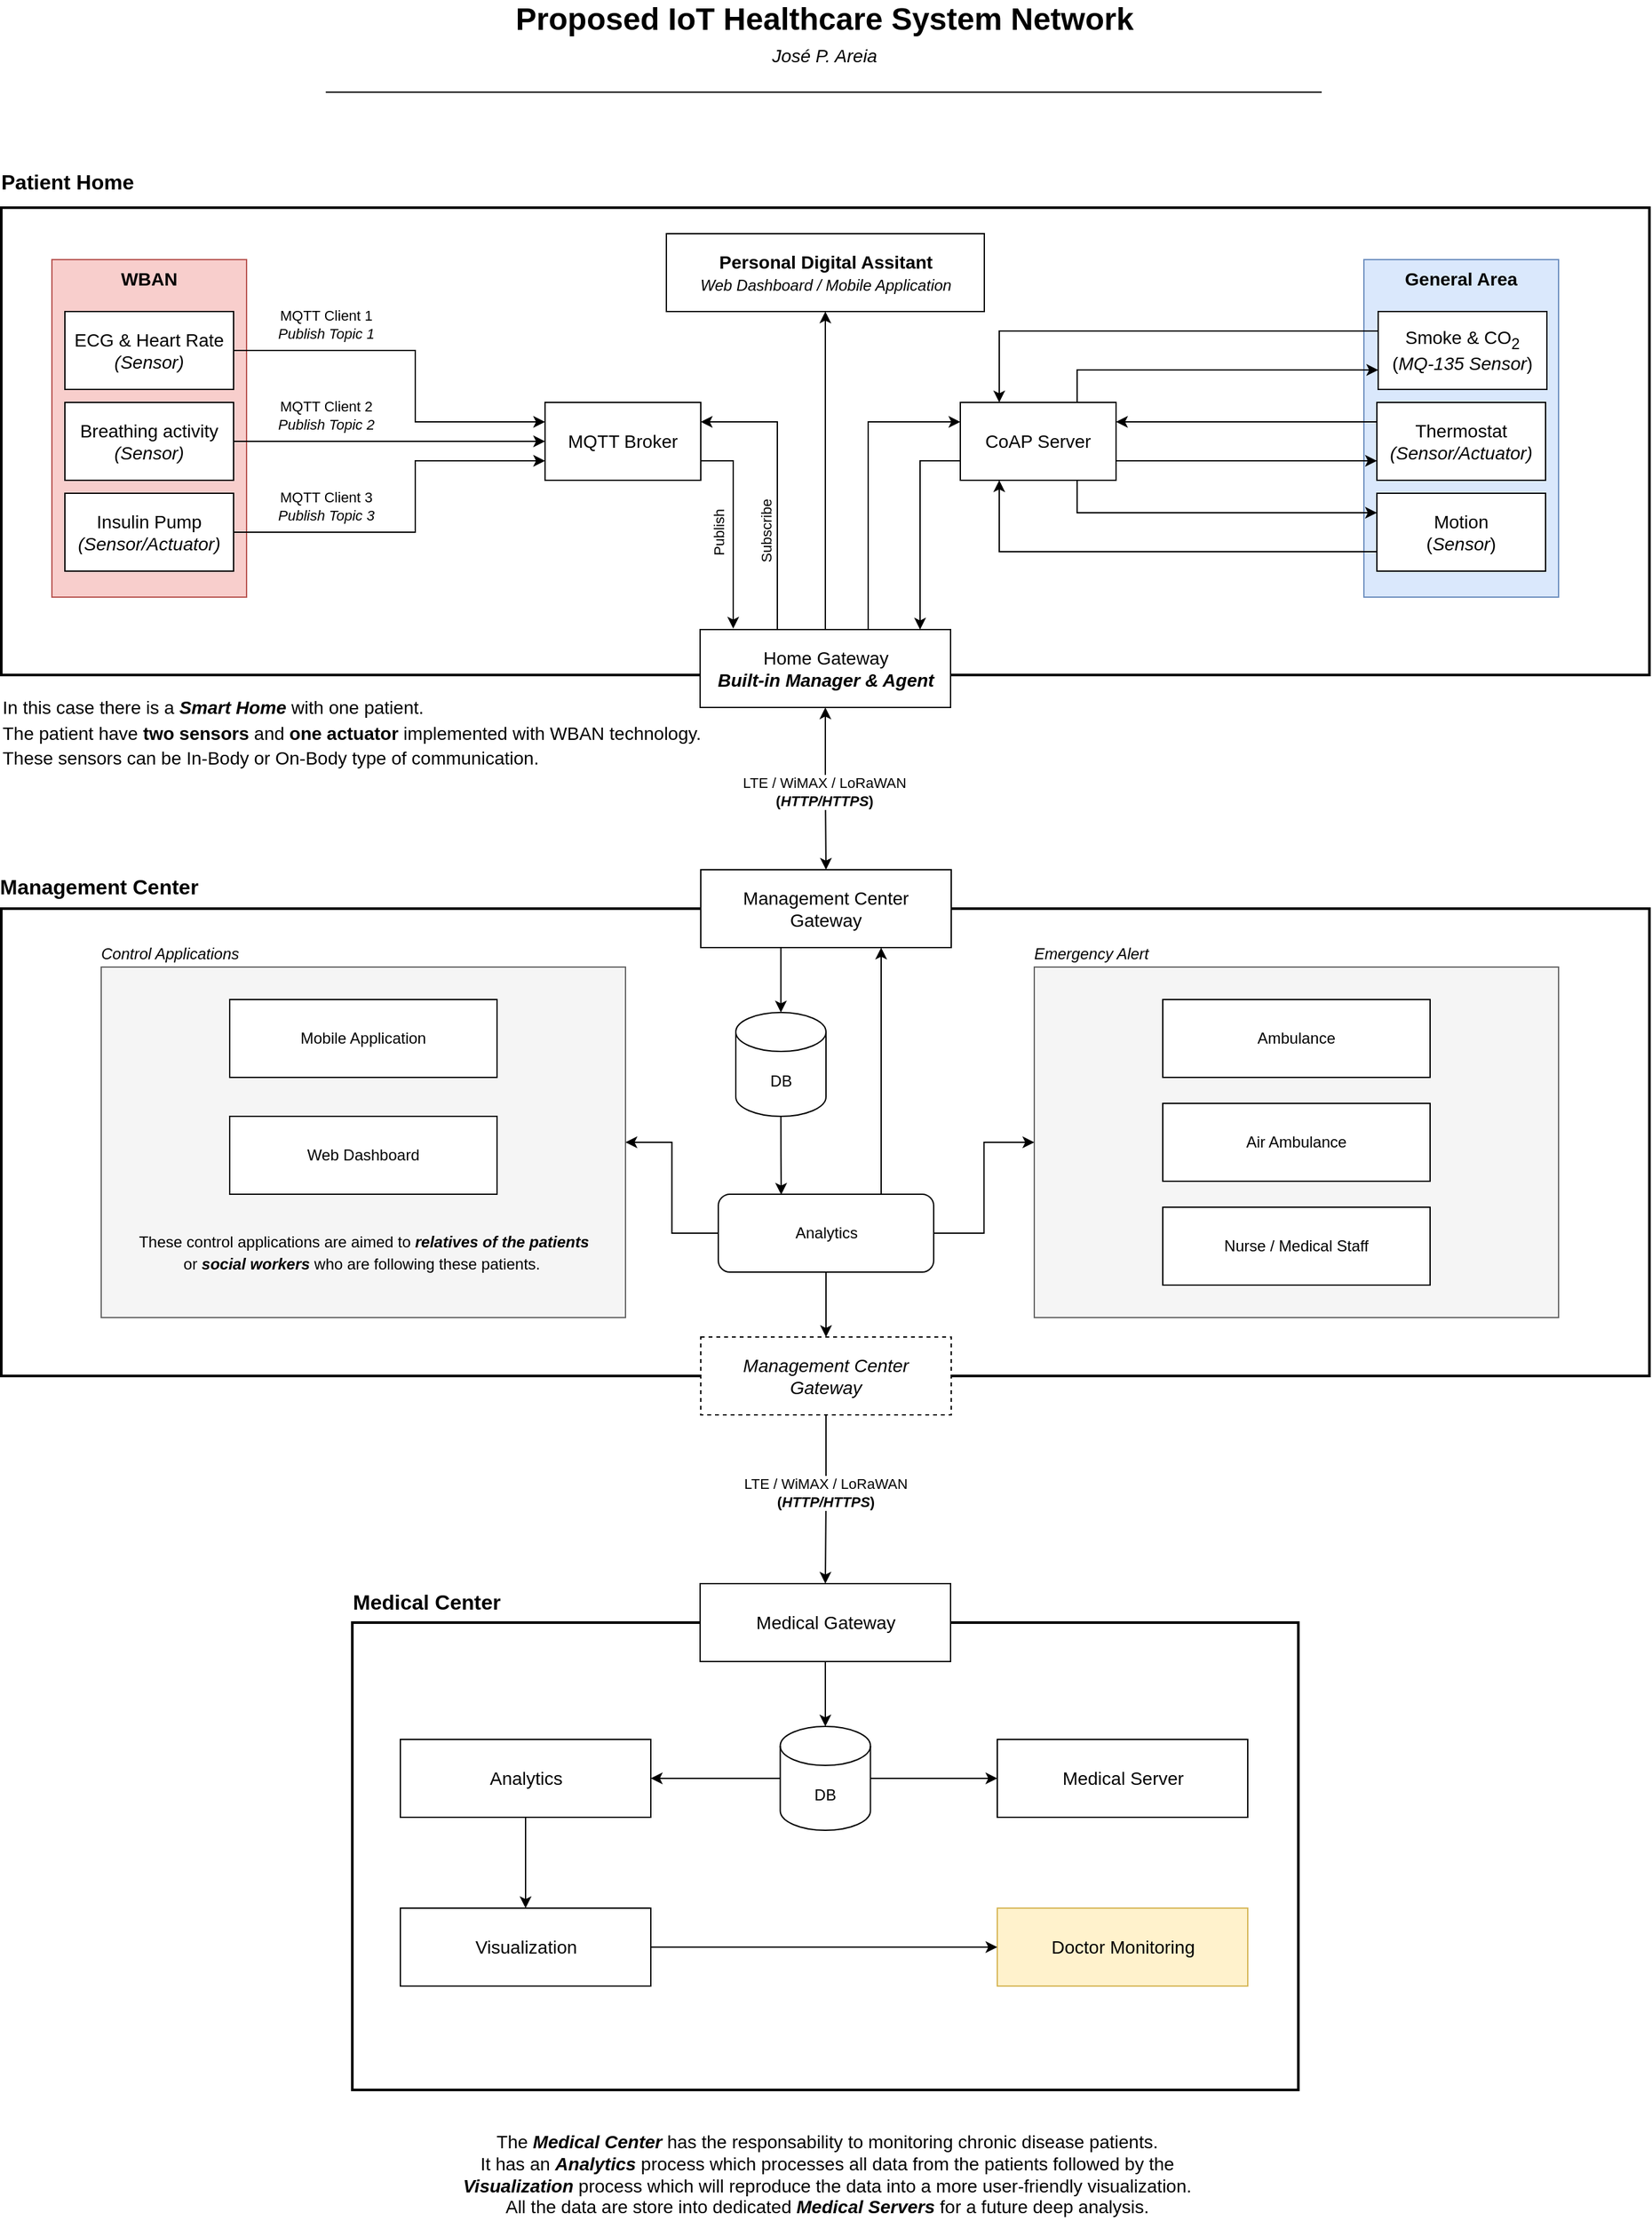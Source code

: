<mxfile version="17.4.2" type="device"><diagram id="4EKLIv5kyWdPKrkND0l5" name="Smart Healthcare"><mxGraphModel dx="2031" dy="1254" grid="1" gridSize="10" guides="1" tooltips="1" connect="1" arrows="1" fold="1" page="1" pageScale="1" pageWidth="827" pageHeight="1169" math="0" shadow="0"><root><mxCell id="0"/><mxCell id="1" parent="0"/><mxCell id="xHL1PCvnqK_NVoInI9PG-27" value="&lt;p style=&quot;line-height: 0.4;&quot;&gt;In this case there is a &lt;i&gt;&lt;b&gt;Smart Home&lt;/b&gt;&lt;/i&gt; with one patient.&lt;br&gt;&lt;/p&gt;&lt;p style=&quot;line-height: 0.4;&quot;&gt;The patient have &lt;b&gt;two sensors&lt;/b&gt; and &lt;b&gt;one actuator&lt;/b&gt; implemented with WBAN technology.&lt;/p&gt;&lt;div style=&quot;font-size: 14px; line-height: 0.4;&quot;&gt;These sensors can be In-Body or On-Body type of communication.&lt;br&gt;&lt;/div&gt;&lt;p&gt;&lt;/p&gt;" style="text;html=1;align=left;verticalAlign=middle;resizable=0;points=[];autosize=1;strokeColor=none;fillColor=none;fontSize=14;" parent="1" vertex="1"><mxGeometry x="191" y="560" width="560" height="90" as="geometry"/></mxCell><mxCell id="xHL1PCvnqK_NVoInI9PG-18" value="" style="rounded=0;whiteSpace=wrap;html=1;fontSize=14;fillColor=none;strokeWidth=2;" parent="1" vertex="1"><mxGeometry x="192" y="200" width="1270" height="360" as="geometry"/></mxCell><mxCell id="xHL1PCvnqK_NVoInI9PG-19" value="&lt;b&gt;&lt;font style=&quot;font-size: 16px&quot;&gt;Patient Home&lt;/font&gt;&lt;/b&gt;" style="text;html=1;align=left;verticalAlign=middle;resizable=0;points=[];autosize=1;strokeColor=none;fillColor=none;fontSize=14;spacing=0;" parent="1" vertex="1"><mxGeometry x="192" y="170" width="120" height="20" as="geometry"/></mxCell><mxCell id="oJZyDtOHHxJd0sWlJw7X-2" value="" style="group" parent="1" vertex="1" connectable="0"><mxGeometry x="1242" y="240" width="150" height="260" as="geometry"/></mxCell><mxCell id="oJZyDtOHHxJd0sWlJw7X-3" value="General Area" style="rounded=0;whiteSpace=wrap;html=1;fontSize=14;fillColor=#dae8fc;strokeColor=#6c8ebf;verticalAlign=top;fontStyle=1" parent="oJZyDtOHHxJd0sWlJw7X-2" vertex="1"><mxGeometry width="150" height="260" as="geometry"/></mxCell><mxCell id="oJZyDtOHHxJd0sWlJw7X-4" value="Smoke &amp;amp; CO&lt;sub&gt;2&lt;/sub&gt;&lt;br&gt;(&lt;i&gt;MQ-135 Sensor&lt;/i&gt;)" style="rounded=0;whiteSpace=wrap;html=1;fontSize=14;align=center;" parent="oJZyDtOHHxJd0sWlJw7X-2" vertex="1"><mxGeometry x="11" y="40" width="130" height="60" as="geometry"/></mxCell><mxCell id="oJZyDtOHHxJd0sWlJw7X-5" value="&lt;div&gt;Thermostat&lt;/div&gt;&lt;div&gt;&lt;i&gt;(Sensor/Actuator)&lt;/i&gt;&lt;/div&gt;" style="rounded=0;whiteSpace=wrap;html=1;fontSize=14;align=center;" parent="oJZyDtOHHxJd0sWlJw7X-2" vertex="1"><mxGeometry x="10" y="110" width="130" height="60" as="geometry"/></mxCell><mxCell id="oJZyDtOHHxJd0sWlJw7X-6" value="Motion&lt;br&gt;(&lt;i&gt;Sensor&lt;/i&gt;)" style="rounded=0;whiteSpace=wrap;html=1;fontSize=14;align=center;" parent="oJZyDtOHHxJd0sWlJw7X-2" vertex="1"><mxGeometry x="10" y="180" width="130" height="60" as="geometry"/></mxCell><mxCell id="oJZyDtOHHxJd0sWlJw7X-18" value="" style="group" parent="1" vertex="1" connectable="0"><mxGeometry x="231" y="240" width="150" height="260" as="geometry"/></mxCell><mxCell id="xHL1PCvnqK_NVoInI9PG-28" value="WBAN" style="rounded=0;whiteSpace=wrap;html=1;fontSize=14;fillColor=#f8cecc;strokeColor=#b85450;verticalAlign=top;fontStyle=1" parent="oJZyDtOHHxJd0sWlJw7X-18" vertex="1"><mxGeometry width="150" height="260" as="geometry"/></mxCell><mxCell id="xHL1PCvnqK_NVoInI9PG-23" value="&lt;div&gt;ECG &amp;amp; Heart Rate&lt;/div&gt;&lt;i&gt;(Sensor)&lt;/i&gt;" style="rounded=0;whiteSpace=wrap;html=1;fontSize=14;align=center;" parent="oJZyDtOHHxJd0sWlJw7X-18" vertex="1"><mxGeometry x="10" y="40" width="130" height="60" as="geometry"/></mxCell><mxCell id="xHL1PCvnqK_NVoInI9PG-24" value="&lt;div&gt;Breathing activity&lt;/div&gt;&lt;div&gt;&lt;i&gt;(Sensor)&lt;/i&gt;&lt;br&gt;&lt;/div&gt;" style="rounded=0;whiteSpace=wrap;html=1;fontSize=14;align=center;" parent="oJZyDtOHHxJd0sWlJw7X-18" vertex="1"><mxGeometry x="10" y="110" width="130" height="60" as="geometry"/></mxCell><mxCell id="xHL1PCvnqK_NVoInI9PG-25" value="&lt;div&gt;Insulin Pump&lt;/div&gt;&lt;div&gt;&lt;i&gt;(Sensor/Actuator)&lt;/i&gt;&lt;br&gt;&lt;/div&gt;" style="rounded=0;whiteSpace=wrap;html=1;fontSize=14;align=center;" parent="oJZyDtOHHxJd0sWlJw7X-18" vertex="1"><mxGeometry x="10" y="180" width="130" height="60" as="geometry"/></mxCell><mxCell id="oJZyDtOHHxJd0sWlJw7X-19" value="MQTT Broker" style="whiteSpace=wrap;html=1;fontSize=14;" parent="1" vertex="1"><mxGeometry x="611" y="350" width="120" height="60" as="geometry"/></mxCell><mxCell id="oJZyDtOHHxJd0sWlJw7X-21" style="edgeStyle=orthogonalEdgeStyle;rounded=0;orthogonalLoop=1;jettySize=auto;html=1;exitX=1;exitY=0.5;exitDx=0;exitDy=0;entryX=0;entryY=0.25;entryDx=0;entryDy=0;fontSize=14;" parent="1" source="xHL1PCvnqK_NVoInI9PG-23" target="oJZyDtOHHxJd0sWlJw7X-19" edge="1"><mxGeometry relative="1" as="geometry"><Array as="points"><mxPoint x="511" y="310"/><mxPoint x="511" y="365"/></Array></mxGeometry></mxCell><mxCell id="GMvNt8v5NHXHswKy9d2m-4" value="MQTT Client 1&lt;br&gt;&lt;i&gt;Publish Topic 1&lt;/i&gt;" style="edgeLabel;html=1;align=center;verticalAlign=middle;resizable=0;points=[];" parent="oJZyDtOHHxJd0sWlJw7X-21" vertex="1" connectable="0"><mxGeometry x="-0.449" y="-3" relative="1" as="geometry"><mxPoint x="-11" y="-23" as="offset"/></mxGeometry></mxCell><mxCell id="oJZyDtOHHxJd0sWlJw7X-22" style="edgeStyle=orthogonalEdgeStyle;rounded=0;orthogonalLoop=1;jettySize=auto;html=1;exitX=1;exitY=0.5;exitDx=0;exitDy=0;entryX=0;entryY=0.5;entryDx=0;entryDy=0;fontSize=14;" parent="1" source="xHL1PCvnqK_NVoInI9PG-24" target="oJZyDtOHHxJd0sWlJw7X-19" edge="1"><mxGeometry relative="1" as="geometry"/></mxCell><mxCell id="GMvNt8v5NHXHswKy9d2m-5" value="MQTT Client 2&lt;br&gt;&lt;i&gt;Publish Topic 2&lt;/i&gt;" style="edgeLabel;html=1;align=center;verticalAlign=middle;resizable=0;points=[];" parent="oJZyDtOHHxJd0sWlJw7X-22" vertex="1" connectable="0"><mxGeometry x="-0.591" y="-1" relative="1" as="geometry"><mxPoint x="22" y="-21" as="offset"/></mxGeometry></mxCell><mxCell id="oJZyDtOHHxJd0sWlJw7X-23" style="edgeStyle=orthogonalEdgeStyle;rounded=0;orthogonalLoop=1;jettySize=auto;html=1;exitX=1;exitY=0.5;exitDx=0;exitDy=0;entryX=0;entryY=0.75;entryDx=0;entryDy=0;fontSize=14;" parent="1" source="xHL1PCvnqK_NVoInI9PG-25" target="oJZyDtOHHxJd0sWlJw7X-19" edge="1"><mxGeometry relative="1" as="geometry"><Array as="points"><mxPoint x="511" y="450"/><mxPoint x="511" y="395"/></Array></mxGeometry></mxCell><mxCell id="GMvNt8v5NHXHswKy9d2m-6" value="MQTT Client 3&lt;br&gt;&lt;i&gt;Publish Topic 3&lt;/i&gt;" style="edgeLabel;html=1;align=center;verticalAlign=middle;resizable=0;points=[];" parent="oJZyDtOHHxJd0sWlJw7X-23" vertex="1" connectable="0"><mxGeometry x="-0.648" y="-1" relative="1" as="geometry"><mxPoint x="19" y="-21" as="offset"/></mxGeometry></mxCell><mxCell id="9RcOUroybGSOs_kpnr5I-9" style="edgeStyle=orthogonalEdgeStyle;rounded=0;orthogonalLoop=1;jettySize=auto;html=1;exitX=0.25;exitY=0;exitDx=0;exitDy=0;entryX=1;entryY=0.25;entryDx=0;entryDy=0;" parent="1" source="oJZyDtOHHxJd0sWlJw7X-24" target="oJZyDtOHHxJd0sWlJw7X-19" edge="1"><mxGeometry relative="1" as="geometry"><Array as="points"><mxPoint x="790" y="525"/><mxPoint x="790" y="365"/></Array></mxGeometry></mxCell><mxCell id="9RcOUroybGSOs_kpnr5I-10" value="Subscribe" style="edgeLabel;html=1;align=center;verticalAlign=middle;resizable=0;points=[];horizontal=0;" parent="9RcOUroybGSOs_kpnr5I-9" vertex="1" connectable="0"><mxGeometry x="-0.01" y="3" relative="1" as="geometry"><mxPoint x="-6" y="27" as="offset"/></mxGeometry></mxCell><mxCell id="oJZyDtOHHxJd0sWlJw7X-24" value="Home Gateway&lt;br&gt;&lt;i&gt;&lt;b&gt;Built-in Manager &amp;amp; Agent&lt;/b&gt;&lt;/i&gt;" style="whiteSpace=wrap;html=1;fontSize=14;strokeWidth=1;" parent="1" vertex="1"><mxGeometry x="730.5" y="525" width="193" height="60" as="geometry"/></mxCell><mxCell id="GMvNt8v5NHXHswKy9d2m-35" style="edgeStyle=orthogonalEdgeStyle;rounded=0;orthogonalLoop=1;jettySize=auto;html=1;exitX=1;exitY=0.75;exitDx=0;exitDy=0;entryX=0.134;entryY=-0.011;entryDx=0;entryDy=0;fontSize=12;startArrow=none;startFill=0;entryPerimeter=0;" parent="1" source="oJZyDtOHHxJd0sWlJw7X-19" target="oJZyDtOHHxJd0sWlJw7X-24" edge="1"><mxGeometry relative="1" as="geometry"><Array as="points"><mxPoint x="756" y="395"/><mxPoint x="756" y="524"/></Array></mxGeometry></mxCell><mxCell id="9RcOUroybGSOs_kpnr5I-15" value="Publish" style="edgeLabel;html=1;align=center;verticalAlign=middle;resizable=0;points=[];horizontal=0;" parent="GMvNt8v5NHXHswKy9d2m-35" vertex="1" connectable="0"><mxGeometry x="-0.077" y="-1" relative="1" as="geometry"><mxPoint x="-10" y="9" as="offset"/></mxGeometry></mxCell><mxCell id="oJZyDtOHHxJd0sWlJw7X-26" value="&amp;nbsp; &amp;nbsp;" style="rounded=0;whiteSpace=wrap;html=1;fontSize=14;fillColor=none;strokeWidth=2;" parent="1" vertex="1"><mxGeometry x="192" y="740" width="1270" height="360" as="geometry"/></mxCell><mxCell id="oJZyDtOHHxJd0sWlJw7X-27" value="&lt;b&gt;&lt;font style=&quot;font-size: 16px&quot;&gt;Management Center&lt;/font&gt;&lt;/b&gt;" style="text;html=1;align=left;verticalAlign=middle;resizable=0;points=[];autosize=1;strokeColor=none;fillColor=none;fontSize=14;spacing=0;" parent="1" vertex="1"><mxGeometry x="191" y="713" width="170" height="20" as="geometry"/></mxCell><mxCell id="GMvNt8v5NHXHswKy9d2m-19" style="edgeStyle=orthogonalEdgeStyle;rounded=0;orthogonalLoop=1;jettySize=auto;html=1;exitX=1;exitY=0.75;exitDx=0;exitDy=0;entryX=0;entryY=0.75;entryDx=0;entryDy=0;" parent="1" source="GMvNt8v5NHXHswKy9d2m-12" target="oJZyDtOHHxJd0sWlJw7X-5" edge="1"><mxGeometry relative="1" as="geometry"/></mxCell><mxCell id="GMvNt8v5NHXHswKy9d2m-36" style="edgeStyle=orthogonalEdgeStyle;rounded=0;orthogonalLoop=1;jettySize=auto;html=1;exitX=0;exitY=0.75;exitDx=0;exitDy=0;fontSize=12;startArrow=none;startFill=0;" parent="1" source="GMvNt8v5NHXHswKy9d2m-12" edge="1"><mxGeometry relative="1" as="geometry"><mxPoint x="900" y="525" as="targetPoint"/><Array as="points"><mxPoint x="900" y="395"/><mxPoint x="900" y="525"/></Array></mxGeometry></mxCell><mxCell id="9RcOUroybGSOs_kpnr5I-11" style="edgeStyle=orthogonalEdgeStyle;rounded=0;orthogonalLoop=1;jettySize=auto;html=1;exitX=0.75;exitY=1;exitDx=0;exitDy=0;entryX=0;entryY=0.25;entryDx=0;entryDy=0;" parent="1" source="GMvNt8v5NHXHswKy9d2m-12" target="oJZyDtOHHxJd0sWlJw7X-6" edge="1"><mxGeometry relative="1" as="geometry"/></mxCell><mxCell id="9RcOUroybGSOs_kpnr5I-14" style="edgeStyle=orthogonalEdgeStyle;rounded=0;orthogonalLoop=1;jettySize=auto;html=1;exitX=0.75;exitY=0;exitDx=0;exitDy=0;entryX=0;entryY=0.75;entryDx=0;entryDy=0;" parent="1" source="GMvNt8v5NHXHswKy9d2m-12" target="oJZyDtOHHxJd0sWlJw7X-4" edge="1"><mxGeometry relative="1" as="geometry"/></mxCell><mxCell id="GMvNt8v5NHXHswKy9d2m-12" value="CoAP Server" style="whiteSpace=wrap;html=1;fontSize=14;" parent="1" vertex="1"><mxGeometry x="931" y="350" width="120" height="60" as="geometry"/></mxCell><mxCell id="9RcOUroybGSOs_kpnr5I-17" style="edgeStyle=orthogonalEdgeStyle;rounded=0;orthogonalLoop=1;jettySize=auto;html=1;exitX=0.75;exitY=0;exitDx=0;exitDy=0;entryX=0;entryY=0.25;entryDx=0;entryDy=0;" parent="1" source="oJZyDtOHHxJd0sWlJw7X-24" target="GMvNt8v5NHXHswKy9d2m-12" edge="1"><mxGeometry relative="1" as="geometry"><Array as="points"><mxPoint x="860" y="525"/><mxPoint x="860" y="365"/></Array></mxGeometry></mxCell><mxCell id="GMvNt8v5NHXHswKy9d2m-15" style="edgeStyle=orthogonalEdgeStyle;rounded=0;orthogonalLoop=1;jettySize=auto;html=1;exitX=0;exitY=0.25;exitDx=0;exitDy=0;entryX=1;entryY=0.25;entryDx=0;entryDy=0;" parent="1" source="oJZyDtOHHxJd0sWlJw7X-5" target="GMvNt8v5NHXHswKy9d2m-12" edge="1"><mxGeometry relative="1" as="geometry"/></mxCell><mxCell id="GMvNt8v5NHXHswKy9d2m-16" style="edgeStyle=orthogonalEdgeStyle;rounded=0;orthogonalLoop=1;jettySize=auto;html=1;exitX=0;exitY=0.75;exitDx=0;exitDy=0;entryX=0.25;entryY=1;entryDx=0;entryDy=0;" parent="1" source="oJZyDtOHHxJd0sWlJw7X-6" target="GMvNt8v5NHXHswKy9d2m-12" edge="1"><mxGeometry relative="1" as="geometry"/></mxCell><mxCell id="GMvNt8v5NHXHswKy9d2m-29" value="&lt;b&gt;Personal Digital Assitant&lt;br style=&quot;font-size: 14px&quot;&gt;&lt;/b&gt;&lt;font style=&quot;font-size: 12px&quot;&gt;&lt;i&gt;Web Dashboard / Mobile Application&lt;/i&gt;&lt;/font&gt;" style="whiteSpace=wrap;html=1;fontSize=14;" parent="1" vertex="1"><mxGeometry x="704.5" y="220" width="245" height="60" as="geometry"/></mxCell><mxCell id="GMvNt8v5NHXHswKy9d2m-38" style="edgeStyle=orthogonalEdgeStyle;rounded=0;orthogonalLoop=1;jettySize=auto;html=1;exitX=0.5;exitY=0;exitDx=0;exitDy=0;entryX=0.5;entryY=1;entryDx=0;entryDy=0;fontSize=12;startArrow=none;startFill=0;" parent="1" source="oJZyDtOHHxJd0sWlJw7X-24" target="GMvNt8v5NHXHswKy9d2m-29" edge="1"><mxGeometry relative="1" as="geometry"/></mxCell><mxCell id="GMvNt8v5NHXHswKy9d2m-30" value="Management Center&lt;br&gt;Gateway" style="whiteSpace=wrap;html=1;fontSize=14;fontStyle=0" parent="1" vertex="1"><mxGeometry x="731" y="710" width="193" height="60" as="geometry"/></mxCell><mxCell id="GMvNt8v5NHXHswKy9d2m-23" style="edgeStyle=orthogonalEdgeStyle;rounded=0;orthogonalLoop=1;jettySize=auto;html=1;exitX=0.5;exitY=1;exitDx=0;exitDy=0;entryX=0.5;entryY=0;entryDx=0;entryDy=0;startArrow=classic;startFill=1;" parent="1" source="oJZyDtOHHxJd0sWlJw7X-24" target="GMvNt8v5NHXHswKy9d2m-30" edge="1"><mxGeometry relative="1" as="geometry"/></mxCell><mxCell id="GMvNt8v5NHXHswKy9d2m-24" value="LTE / WiMAX / LoRaWAN&lt;br&gt;&lt;b&gt;(&lt;i&gt;HTTP/HTTPS&lt;/i&gt;)&lt;/b&gt;" style="edgeLabel;html=1;align=center;verticalAlign=middle;resizable=0;points=[];" parent="GMvNt8v5NHXHswKy9d2m-23" vertex="1" connectable="0"><mxGeometry x="-0.155" y="1" relative="1" as="geometry"><mxPoint x="-2" y="12" as="offset"/></mxGeometry></mxCell><mxCell id="GMvNt8v5NHXHswKy9d2m-39" value="" style="rounded=0;whiteSpace=wrap;html=1;fontSize=12;fillColor=#f5f5f5;strokeWidth=1;fontColor=#333333;strokeColor=#666666;" parent="1" vertex="1"><mxGeometry x="269" y="785" width="404" height="270" as="geometry"/></mxCell><mxCell id="GMvNt8v5NHXHswKy9d2m-40" value="" style="rounded=0;whiteSpace=wrap;html=1;fontSize=12;fillColor=#f5f5f5;strokeWidth=1;fontColor=#333333;strokeColor=#666666;" parent="1" vertex="1"><mxGeometry x="988" y="785" width="404" height="270" as="geometry"/></mxCell><mxCell id="GMvNt8v5NHXHswKy9d2m-43" value="&lt;span style=&quot;font-size: 12px;&quot;&gt;&lt;font style=&quot;font-size: 12px;&quot;&gt;Emergency Alert&lt;/font&gt;&lt;/span&gt;" style="text;html=1;align=left;verticalAlign=middle;resizable=0;points=[];autosize=1;strokeColor=none;fillColor=none;fontSize=12;spacing=0;fontStyle=2" parent="1" vertex="1"><mxGeometry x="988" y="765" width="100" height="20" as="geometry"/></mxCell><mxCell id="GMvNt8v5NHXHswKy9d2m-44" value="&lt;span style=&quot;font-size: 12px&quot;&gt;&lt;font style=&quot;font-size: 12px&quot;&gt;Control Applications&lt;/font&gt;&lt;/span&gt;" style="text;html=1;align=left;verticalAlign=middle;resizable=0;points=[];autosize=1;strokeColor=none;fillColor=none;fontSize=12;spacing=0;fontStyle=2" parent="1" vertex="1"><mxGeometry x="269" y="765" width="120" height="20" as="geometry"/></mxCell><mxCell id="GMvNt8v5NHXHswKy9d2m-45" value="Mobile Application" style="whiteSpace=wrap;html=1;fontSize=12;strokeWidth=1;" parent="1" vertex="1"><mxGeometry x="368" y="810" width="206" height="60" as="geometry"/></mxCell><mxCell id="GMvNt8v5NHXHswKy9d2m-49" value="Web Dashboard" style="whiteSpace=wrap;html=1;fontSize=12;strokeWidth=1;" parent="1" vertex="1"><mxGeometry x="368" y="900" width="206" height="60" as="geometry"/></mxCell><mxCell id="GMvNt8v5NHXHswKy9d2m-51" value="&lt;p style=&quot;line-height: 0.4 ; font-size: 12px&quot;&gt;These control applications are aimed to &lt;b&gt;&lt;i&gt;relatives of the patients&lt;/i&gt;&lt;/b&gt;&lt;/p&gt;&lt;p style=&quot;line-height: 0.4 ; font-size: 12px&quot;&gt;or &lt;i&gt;&lt;b&gt;social workers&lt;/b&gt;&lt;/i&gt; who are following these patients.&amp;nbsp;&lt;/p&gt;&lt;p style=&quot;font-size: 12px&quot;&gt;&lt;/p&gt;" style="text;html=1;align=center;verticalAlign=middle;resizable=0;points=[];autosize=1;strokeColor=none;fillColor=none;fontSize=12;" parent="1" vertex="1"><mxGeometry x="291" y="980" width="360" height="50" as="geometry"/></mxCell><mxCell id="GMvNt8v5NHXHswKy9d2m-52" value="Ambulance" style="whiteSpace=wrap;html=1;fontSize=12;strokeWidth=1;" parent="1" vertex="1"><mxGeometry x="1087" y="810" width="206" height="60" as="geometry"/></mxCell><mxCell id="GMvNt8v5NHXHswKy9d2m-53" value="Air Ambulance" style="whiteSpace=wrap;html=1;fontSize=12;strokeWidth=1;" parent="1" vertex="1"><mxGeometry x="1087" y="890" width="206" height="60" as="geometry"/></mxCell><mxCell id="GMvNt8v5NHXHswKy9d2m-54" value="Nurse / Medical Staff" style="whiteSpace=wrap;html=1;fontSize=12;strokeWidth=1;" parent="1" vertex="1"><mxGeometry x="1087" y="970" width="206" height="60" as="geometry"/></mxCell><mxCell id="9RcOUroybGSOs_kpnr5I-2" style="edgeStyle=orthogonalEdgeStyle;rounded=0;orthogonalLoop=1;jettySize=auto;html=1;exitX=0;exitY=0.5;exitDx=0;exitDy=0;entryX=1;entryY=0.5;entryDx=0;entryDy=0;" parent="1" source="9RcOUroybGSOs_kpnr5I-1" target="GMvNt8v5NHXHswKy9d2m-39" edge="1"><mxGeometry relative="1" as="geometry"/></mxCell><mxCell id="9RcOUroybGSOs_kpnr5I-3" style="edgeStyle=orthogonalEdgeStyle;rounded=0;orthogonalLoop=1;jettySize=auto;html=1;exitX=1;exitY=0.5;exitDx=0;exitDy=0;entryX=0;entryY=0.5;entryDx=0;entryDy=0;" parent="1" source="9RcOUroybGSOs_kpnr5I-1" target="GMvNt8v5NHXHswKy9d2m-40" edge="1"><mxGeometry relative="1" as="geometry"/></mxCell><mxCell id="9RcOUroybGSOs_kpnr5I-26" style="edgeStyle=orthogonalEdgeStyle;rounded=0;orthogonalLoop=1;jettySize=auto;html=1;exitX=0.75;exitY=0;exitDx=0;exitDy=0;fontSize=12;" parent="1" source="9RcOUroybGSOs_kpnr5I-1" edge="1"><mxGeometry relative="1" as="geometry"><mxPoint x="870" y="770" as="targetPoint"/><Array as="points"><mxPoint x="870" y="975"/><mxPoint x="870" y="770"/></Array></mxGeometry></mxCell><mxCell id="9RcOUroybGSOs_kpnr5I-1" value="Analytics" style="whiteSpace=wrap;html=1;fontSize=12;strokeWidth=1;rounded=1;" parent="1" vertex="1"><mxGeometry x="744.5" y="960" width="166" height="60" as="geometry"/></mxCell><mxCell id="9RcOUroybGSOs_kpnr5I-13" style="edgeStyle=orthogonalEdgeStyle;rounded=0;orthogonalLoop=1;jettySize=auto;html=1;exitX=0;exitY=0.25;exitDx=0;exitDy=0;entryX=0.25;entryY=0;entryDx=0;entryDy=0;" parent="1" source="oJZyDtOHHxJd0sWlJw7X-4" target="GMvNt8v5NHXHswKy9d2m-12" edge="1"><mxGeometry relative="1" as="geometry"/></mxCell><mxCell id="9RcOUroybGSOs_kpnr5I-24" style="edgeStyle=orthogonalEdgeStyle;rounded=0;orthogonalLoop=1;jettySize=auto;html=1;exitX=0.5;exitY=1;exitDx=0;exitDy=0;exitPerimeter=0;entryX=0.292;entryY=0.006;entryDx=0;entryDy=0;fontSize=12;entryPerimeter=0;" parent="1" source="9RcOUroybGSOs_kpnr5I-18" target="9RcOUroybGSOs_kpnr5I-1" edge="1"><mxGeometry relative="1" as="geometry"/></mxCell><mxCell id="9RcOUroybGSOs_kpnr5I-18" value="DB" style="shape=cylinder3;whiteSpace=wrap;html=1;boundedLbl=1;backgroundOutline=1;size=15;rounded=1;fontSize=12;" parent="1" vertex="1"><mxGeometry x="758" y="820" width="69.5" height="80" as="geometry"/></mxCell><mxCell id="9RcOUroybGSOs_kpnr5I-23" style="edgeStyle=orthogonalEdgeStyle;rounded=0;orthogonalLoop=1;jettySize=auto;html=1;exitX=0.32;exitY=0.994;exitDx=0;exitDy=0;entryX=0.5;entryY=0;entryDx=0;entryDy=0;entryPerimeter=0;fontSize=12;exitPerimeter=0;" parent="1" source="GMvNt8v5NHXHswKy9d2m-30" target="9RcOUroybGSOs_kpnr5I-18" edge="1"><mxGeometry relative="1" as="geometry"/></mxCell><mxCell id="9RcOUroybGSOs_kpnr5I-27" value="Management Center&lt;br&gt;Gateway" style="whiteSpace=wrap;html=1;fontSize=14;fontStyle=2;dashed=1;" parent="1" vertex="1"><mxGeometry x="731" y="1070" width="193" height="60" as="geometry"/></mxCell><mxCell id="9RcOUroybGSOs_kpnr5I-30" style="edgeStyle=orthogonalEdgeStyle;rounded=0;orthogonalLoop=1;jettySize=auto;html=1;exitX=0.5;exitY=1;exitDx=0;exitDy=0;entryX=0.5;entryY=0;entryDx=0;entryDy=0;fontSize=12;" parent="1" source="9RcOUroybGSOs_kpnr5I-1" target="9RcOUroybGSOs_kpnr5I-27" edge="1"><mxGeometry relative="1" as="geometry"/></mxCell><mxCell id="9RcOUroybGSOs_kpnr5I-40" value="The&amp;nbsp;&lt;b style=&quot;font-style: italic&quot;&gt;Medical Center&amp;nbsp;&lt;/b&gt;has the responsability to monitoring chronic disease patients.&lt;br&gt;It has an &lt;b&gt;&lt;i&gt;Analytics&lt;/i&gt;&lt;/b&gt;&amp;nbsp;process which processes all data from the patients followed by the &lt;br&gt;&lt;i style=&quot;font-weight: bold&quot;&gt;Visualization&lt;/i&gt;&amp;nbsp;process which will reproduce the data into a more user-friendly visualization.&lt;br&gt;All the data are store into dedicated &lt;i style=&quot;font-weight: bold&quot;&gt;Medical Servers &lt;/i&gt;for a future deep analysis." style="text;html=1;align=center;verticalAlign=middle;resizable=0;points=[];autosize=1;strokeColor=none;fillColor=none;fontSize=14;" parent="1" vertex="1"><mxGeometry x="537.5" y="1680" width="580" height="70" as="geometry"/></mxCell><mxCell id="9RcOUroybGSOs_kpnr5I-41" value="" style="group" parent="1" vertex="1" connectable="0"><mxGeometry x="462.5" y="1260" width="729" height="390" as="geometry"/></mxCell><mxCell id="GMvNt8v5NHXHswKy9d2m-55" value="" style="rounded=0;whiteSpace=wrap;html=1;fontSize=14;fillColor=none;strokeWidth=2;" parent="9RcOUroybGSOs_kpnr5I-41" vertex="1"><mxGeometry y="30" width="729" height="360" as="geometry"/></mxCell><mxCell id="GMvNt8v5NHXHswKy9d2m-57" value="&lt;b&gt;&lt;font style=&quot;font-size: 16px&quot;&gt;Medical Center&lt;/font&gt;&lt;/b&gt;" style="text;html=1;align=left;verticalAlign=middle;resizable=0;points=[];autosize=1;strokeColor=none;fillColor=none;fontSize=14;spacing=0;" parent="9RcOUroybGSOs_kpnr5I-41" vertex="1"><mxGeometry y="4" width="130" height="20" as="geometry"/></mxCell><mxCell id="GMvNt8v5NHXHswKy9d2m-58" value="Medical Gateway" style="whiteSpace=wrap;html=1;fontSize=14;fontStyle=0" parent="9RcOUroybGSOs_kpnr5I-41" vertex="1"><mxGeometry x="268" width="193" height="60" as="geometry"/></mxCell><mxCell id="GMvNt8v5NHXHswKy9d2m-63" value="Medical Server" style="whiteSpace=wrap;html=1;fontSize=14;fontStyle=0" parent="9RcOUroybGSOs_kpnr5I-41" vertex="1"><mxGeometry x="497" y="120" width="193" height="60" as="geometry"/></mxCell><mxCell id="GMvNt8v5NHXHswKy9d2m-67" value="Analytics" style="whiteSpace=wrap;html=1;fontSize=14;fontStyle=0" parent="9RcOUroybGSOs_kpnr5I-41" vertex="1"><mxGeometry x="37" y="120" width="193" height="60" as="geometry"/></mxCell><mxCell id="GMvNt8v5NHXHswKy9d2m-69" value="Visualization" style="whiteSpace=wrap;html=1;fontSize=14;fontStyle=0" parent="9RcOUroybGSOs_kpnr5I-41" vertex="1"><mxGeometry x="37" y="250" width="193" height="60" as="geometry"/></mxCell><mxCell id="9RcOUroybGSOs_kpnr5I-36" style="edgeStyle=orthogonalEdgeStyle;rounded=0;orthogonalLoop=1;jettySize=auto;html=1;exitX=0.5;exitY=1;exitDx=0;exitDy=0;entryX=0.5;entryY=0;entryDx=0;entryDy=0;fontSize=12;" parent="9RcOUroybGSOs_kpnr5I-41" source="GMvNt8v5NHXHswKy9d2m-67" target="GMvNt8v5NHXHswKy9d2m-69" edge="1"><mxGeometry relative="1" as="geometry"/></mxCell><mxCell id="GMvNt8v5NHXHswKy9d2m-71" value="Doctor Monitoring" style="whiteSpace=wrap;html=1;fontSize=14;fontStyle=0;fillColor=#fff2cc;strokeColor=#d6b656;" parent="9RcOUroybGSOs_kpnr5I-41" vertex="1"><mxGeometry x="497" y="250" width="193" height="60" as="geometry"/></mxCell><mxCell id="9RcOUroybGSOs_kpnr5I-37" style="edgeStyle=orthogonalEdgeStyle;rounded=0;orthogonalLoop=1;jettySize=auto;html=1;exitX=1;exitY=0.5;exitDx=0;exitDy=0;entryX=0;entryY=0.5;entryDx=0;entryDy=0;fontSize=12;" parent="9RcOUroybGSOs_kpnr5I-41" source="GMvNt8v5NHXHswKy9d2m-69" target="GMvNt8v5NHXHswKy9d2m-71" edge="1"><mxGeometry relative="1" as="geometry"/></mxCell><mxCell id="9RcOUroybGSOs_kpnr5I-34" style="edgeStyle=orthogonalEdgeStyle;rounded=0;orthogonalLoop=1;jettySize=auto;html=1;exitX=1;exitY=0.5;exitDx=0;exitDy=0;exitPerimeter=0;entryX=0;entryY=0.5;entryDx=0;entryDy=0;fontSize=12;" parent="9RcOUroybGSOs_kpnr5I-41" source="9RcOUroybGSOs_kpnr5I-31" target="GMvNt8v5NHXHswKy9d2m-63" edge="1"><mxGeometry relative="1" as="geometry"/></mxCell><mxCell id="9RcOUroybGSOs_kpnr5I-35" style="edgeStyle=orthogonalEdgeStyle;rounded=0;orthogonalLoop=1;jettySize=auto;html=1;exitX=0;exitY=0.5;exitDx=0;exitDy=0;exitPerimeter=0;entryX=1;entryY=0.5;entryDx=0;entryDy=0;fontSize=12;" parent="9RcOUroybGSOs_kpnr5I-41" source="9RcOUroybGSOs_kpnr5I-31" target="GMvNt8v5NHXHswKy9d2m-67" edge="1"><mxGeometry relative="1" as="geometry"/></mxCell><mxCell id="9RcOUroybGSOs_kpnr5I-31" value="DB" style="shape=cylinder3;whiteSpace=wrap;html=1;boundedLbl=1;backgroundOutline=1;size=15;rounded=1;fontSize=12;" parent="9RcOUroybGSOs_kpnr5I-41" vertex="1"><mxGeometry x="329.75" y="110" width="69.5" height="80" as="geometry"/></mxCell><mxCell id="9RcOUroybGSOs_kpnr5I-33" style="edgeStyle=orthogonalEdgeStyle;rounded=0;orthogonalLoop=1;jettySize=auto;html=1;exitX=0.5;exitY=1;exitDx=0;exitDy=0;entryX=0.5;entryY=0;entryDx=0;entryDy=0;entryPerimeter=0;fontSize=12;" parent="9RcOUroybGSOs_kpnr5I-41" source="GMvNt8v5NHXHswKy9d2m-58" target="9RcOUroybGSOs_kpnr5I-31" edge="1"><mxGeometry relative="1" as="geometry"/></mxCell><mxCell id="9RcOUroybGSOs_kpnr5I-4" style="edgeStyle=orthogonalEdgeStyle;rounded=0;orthogonalLoop=1;jettySize=auto;html=1;exitX=0.5;exitY=1;exitDx=0;exitDy=0;entryX=0.5;entryY=0;entryDx=0;entryDy=0;" parent="1" source="9RcOUroybGSOs_kpnr5I-27" target="GMvNt8v5NHXHswKy9d2m-58" edge="1"><mxGeometry relative="1" as="geometry"/></mxCell><mxCell id="9RcOUroybGSOs_kpnr5I-5" value="&lt;span style=&quot;color: rgba(0 , 0 , 0 , 0) ; font-family: monospace ; font-size: 0px ; background-color: rgb(248 , 249 , 250)&quot;&gt;%3CmxGraphModel%3E%3Croot%3E%3CmxCell%20id%3D%220%22%2F%3E%3CmxCell%20id%3D%221%22%20parent%3D%220%22%2F%3E%3CmxCell%20id%3D%222%22%20value%3D%22Mobile%20Communications%26lt%3Bbr%26gt%3BLTE%20%2F%20WiMAX%20%2F%20LoRaWAN%22%20style%3D%22edgeLabel%3Bhtml%3D1%3Balign%3Dcenter%3BverticalAlign%3Dmiddle%3Bresizable%3D0%3Bpoints%3D%5B%5D%3B%22%20vertex%3D%221%22%20connectable%3D%220%22%20parent%3D%221%22%3E%3CmxGeometry%20x%3D%22827%22%20y%3D%22650%22%20as%3D%22geometry%22%2F%3E%3C%2FmxCell%3E%3C%2Froot%3E%3C%2FmxGraphModel%3E&lt;/span&gt;" style="edgeLabel;html=1;align=center;verticalAlign=middle;resizable=0;points=[];" parent="9RcOUroybGSOs_kpnr5I-4" vertex="1" connectable="0"><mxGeometry x="0.102" y="-2" relative="1" as="geometry"><mxPoint as="offset"/></mxGeometry></mxCell><mxCell id="9RcOUroybGSOs_kpnr5I-6" value="LTE / WiMAX / LoRaWAN&lt;br&gt;&lt;b&gt;(&lt;i&gt;HTTP/HTTPS&lt;/i&gt;)&lt;/b&gt;" style="edgeLabel;html=1;align=center;verticalAlign=middle;resizable=0;points=[];" parent="9RcOUroybGSOs_kpnr5I-4" vertex="1" connectable="0"><mxGeometry x="0.281" y="4" relative="1" as="geometry"><mxPoint x="-4" y="-23" as="offset"/></mxGeometry></mxCell><mxCell id="4AZa8xFM8J715t7JHV_n-6" value="" style="endArrow=none;html=1;rounded=0;fontSize=12;" parent="1" edge="1"><mxGeometry width="50" height="50" relative="1" as="geometry"><mxPoint x="442" y="111" as="sourcePoint"/><mxPoint x="1209.5" y="111" as="targetPoint"/></mxGeometry></mxCell><mxCell id="4AZa8xFM8J715t7JHV_n-3" value="Proposed IoT Healthcare System Network" style="text;html=1;align=center;verticalAlign=middle;resizable=0;points=[];autosize=1;strokeColor=none;fillColor=none;fontStyle=1;fontSize=24;" parent="1" vertex="1"><mxGeometry x="580.75" y="40" width="490" height="30" as="geometry"/></mxCell><mxCell id="4AZa8xFM8J715t7JHV_n-4" value="José P. Areia" style="text;html=1;align=center;verticalAlign=middle;resizable=0;points=[];autosize=1;strokeColor=none;fillColor=none;fontStyle=2;fontSize=14;" parent="1" vertex="1"><mxGeometry x="775.75" y="73" width="100" height="20" as="geometry"/></mxCell></root></mxGraphModel></diagram></mxfile>
